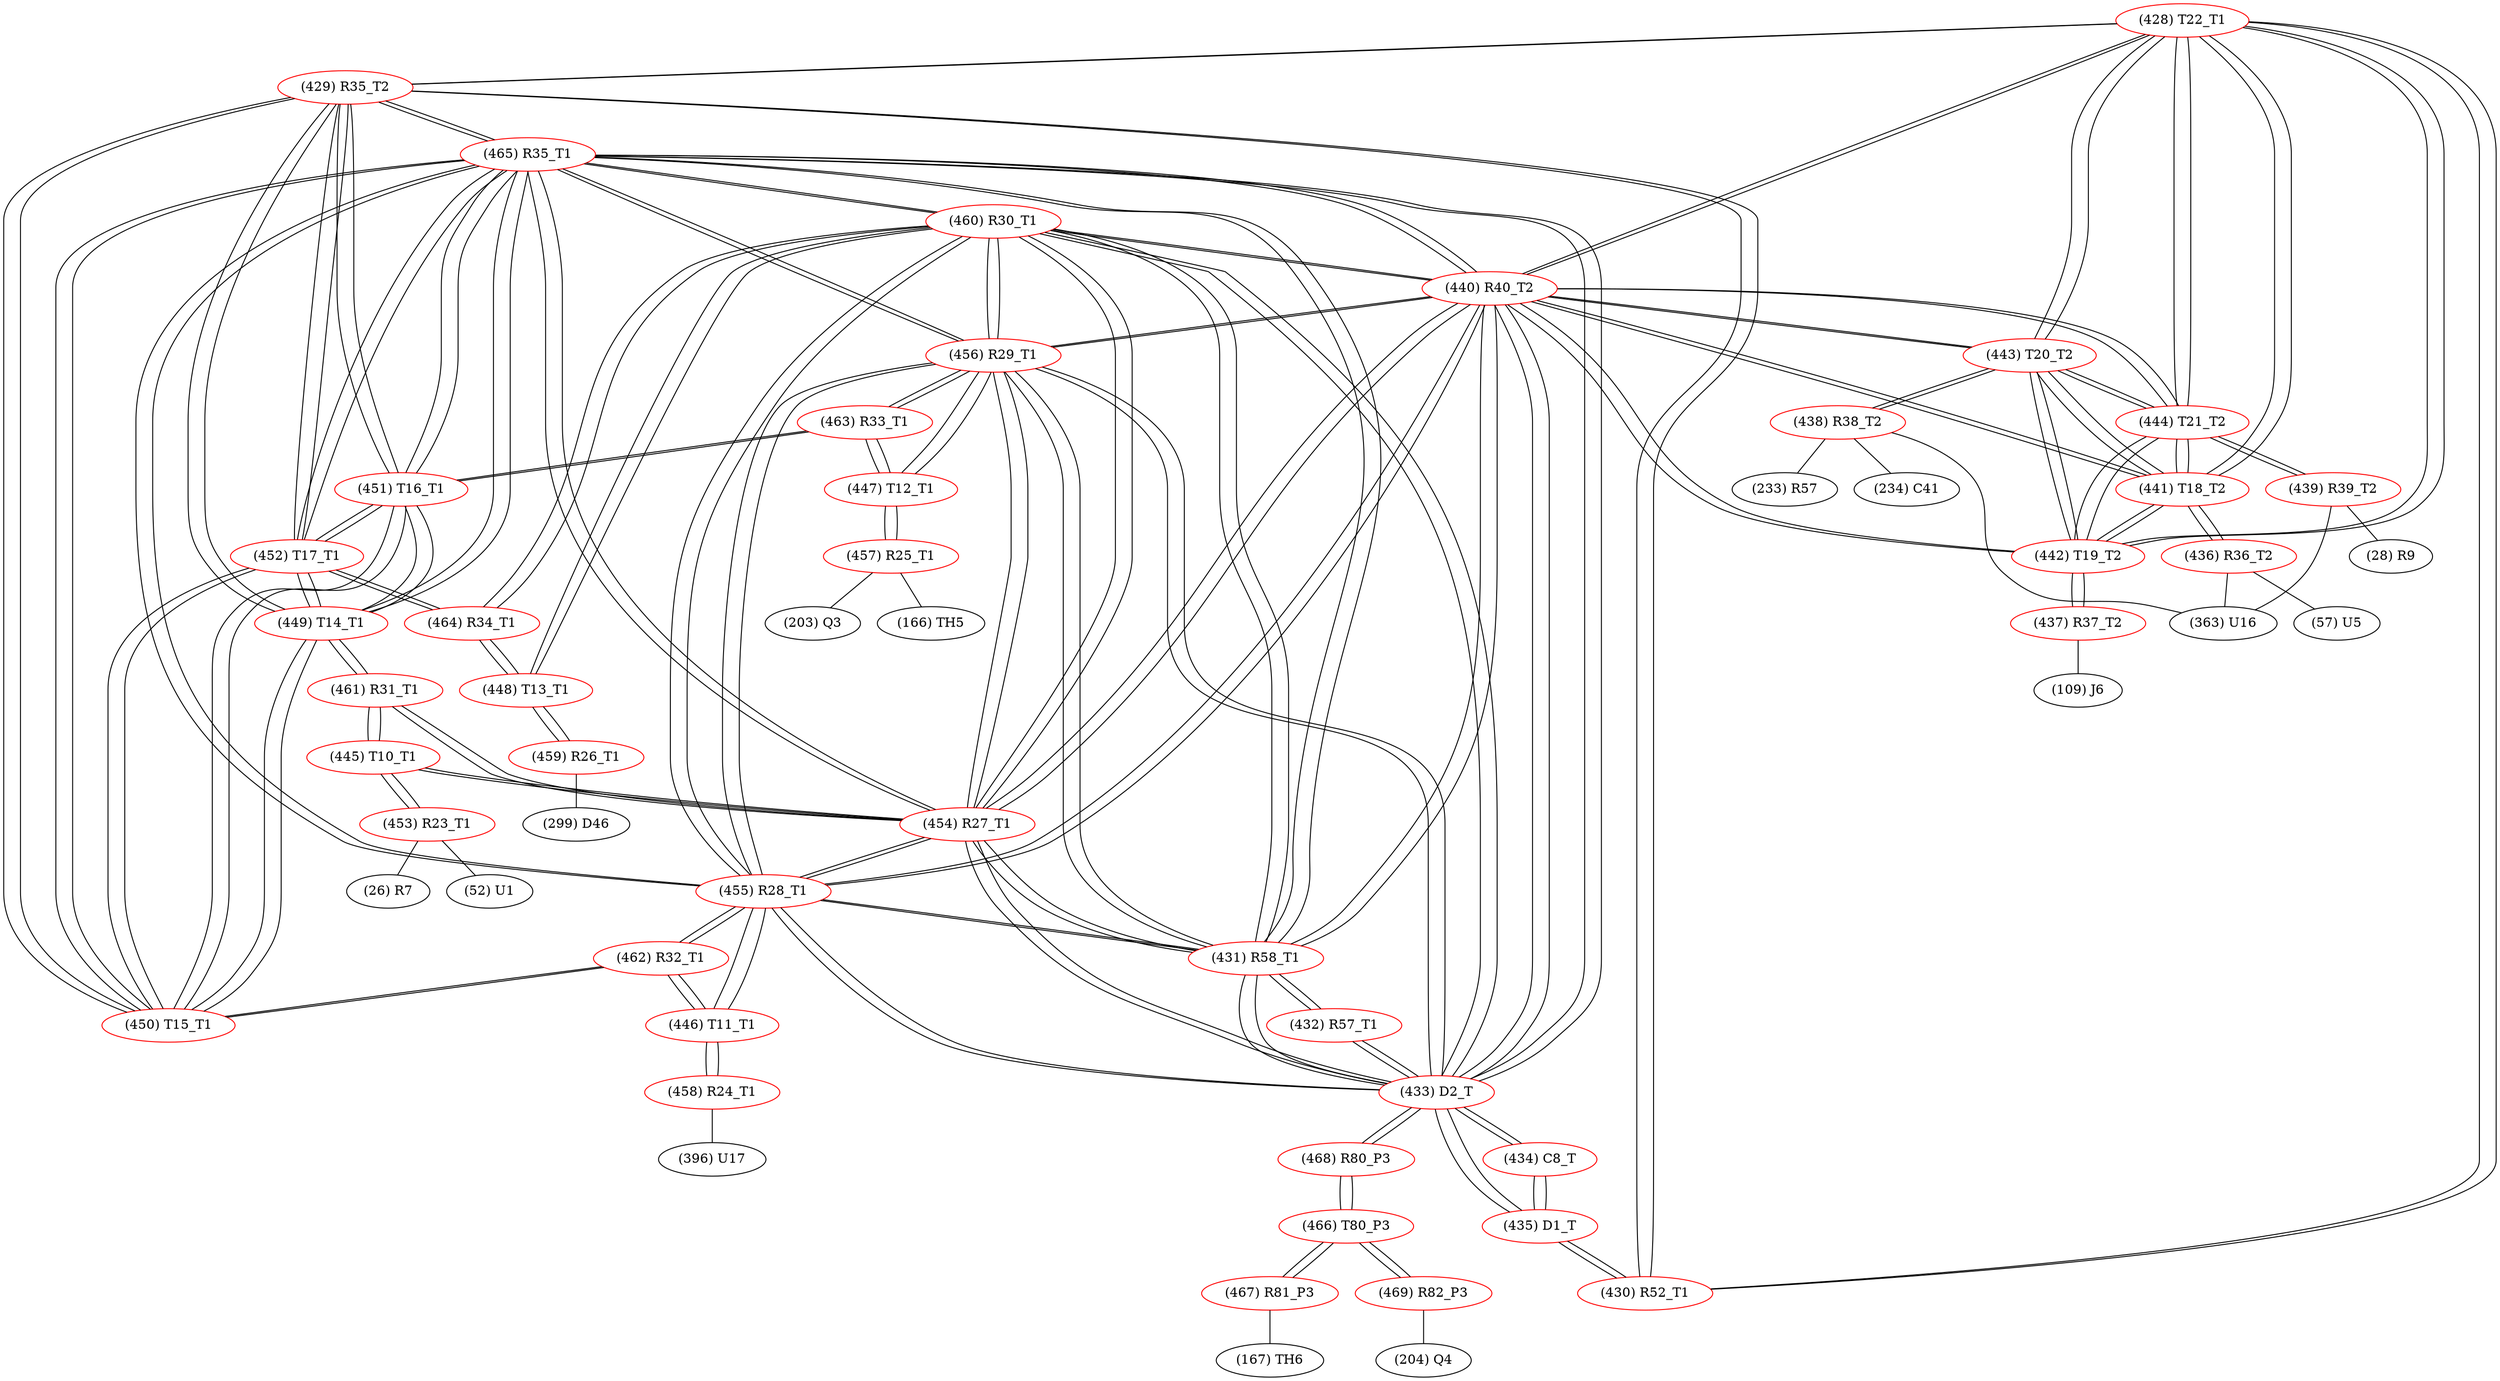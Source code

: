 graph {
	428 [label="(428) T22_T1" color=red]
	429 [label="(429) R35_T2"]
	430 [label="(430) R52_T1"]
	443 [label="(443) T20_T2"]
	444 [label="(444) T21_T2"]
	442 [label="(442) T19_T2"]
	440 [label="(440) R40_T2"]
	441 [label="(441) T18_T2"]
	429 [label="(429) R35_T2" color=red]
	430 [label="(430) R52_T1"]
	428 [label="(428) T22_T1"]
	449 [label="(449) T14_T1"]
	450 [label="(450) T15_T1"]
	452 [label="(452) T17_T1"]
	451 [label="(451) T16_T1"]
	465 [label="(465) R35_T1"]
	430 [label="(430) R52_T1" color=red]
	435 [label="(435) D1_T"]
	429 [label="(429) R35_T2"]
	428 [label="(428) T22_T1"]
	431 [label="(431) R58_T1" color=red]
	433 [label="(433) D2_T"]
	440 [label="(440) R40_T2"]
	454 [label="(454) R27_T1"]
	455 [label="(455) R28_T1"]
	456 [label="(456) R29_T1"]
	460 [label="(460) R30_T1"]
	465 [label="(465) R35_T1"]
	432 [label="(432) R57_T1"]
	432 [label="(432) R57_T1" color=red]
	433 [label="(433) D2_T"]
	431 [label="(431) R58_T1"]
	433 [label="(433) D2_T" color=red]
	431 [label="(431) R58_T1"]
	440 [label="(440) R40_T2"]
	454 [label="(454) R27_T1"]
	455 [label="(455) R28_T1"]
	456 [label="(456) R29_T1"]
	460 [label="(460) R30_T1"]
	465 [label="(465) R35_T1"]
	435 [label="(435) D1_T"]
	434 [label="(434) C8_T"]
	432 [label="(432) R57_T1"]
	468 [label="(468) R80_P3"]
	434 [label="(434) C8_T" color=red]
	435 [label="(435) D1_T"]
	433 [label="(433) D2_T"]
	435 [label="(435) D1_T" color=red]
	433 [label="(433) D2_T"]
	434 [label="(434) C8_T"]
	430 [label="(430) R52_T1"]
	436 [label="(436) R36_T2" color=red]
	57 [label="(57) U5"]
	363 [label="(363) U16"]
	441 [label="(441) T18_T2"]
	437 [label="(437) R37_T2" color=red]
	109 [label="(109) J6"]
	442 [label="(442) T19_T2"]
	438 [label="(438) R38_T2" color=red]
	363 [label="(363) U16"]
	233 [label="(233) R57"]
	234 [label="(234) C41"]
	443 [label="(443) T20_T2"]
	439 [label="(439) R39_T2" color=red]
	363 [label="(363) U16"]
	28 [label="(28) R9"]
	444 [label="(444) T21_T2"]
	440 [label="(440) R40_T2" color=red]
	433 [label="(433) D2_T"]
	431 [label="(431) R58_T1"]
	454 [label="(454) R27_T1"]
	455 [label="(455) R28_T1"]
	456 [label="(456) R29_T1"]
	460 [label="(460) R30_T1"]
	465 [label="(465) R35_T1"]
	443 [label="(443) T20_T2"]
	444 [label="(444) T21_T2"]
	442 [label="(442) T19_T2"]
	428 [label="(428) T22_T1"]
	441 [label="(441) T18_T2"]
	441 [label="(441) T18_T2" color=red]
	443 [label="(443) T20_T2"]
	444 [label="(444) T21_T2"]
	442 [label="(442) T19_T2"]
	440 [label="(440) R40_T2"]
	428 [label="(428) T22_T1"]
	436 [label="(436) R36_T2"]
	442 [label="(442) T19_T2" color=red]
	443 [label="(443) T20_T2"]
	444 [label="(444) T21_T2"]
	440 [label="(440) R40_T2"]
	428 [label="(428) T22_T1"]
	441 [label="(441) T18_T2"]
	437 [label="(437) R37_T2"]
	443 [label="(443) T20_T2" color=red]
	444 [label="(444) T21_T2"]
	442 [label="(442) T19_T2"]
	440 [label="(440) R40_T2"]
	428 [label="(428) T22_T1"]
	441 [label="(441) T18_T2"]
	438 [label="(438) R38_T2"]
	444 [label="(444) T21_T2" color=red]
	443 [label="(443) T20_T2"]
	442 [label="(442) T19_T2"]
	440 [label="(440) R40_T2"]
	428 [label="(428) T22_T1"]
	441 [label="(441) T18_T2"]
	439 [label="(439) R39_T2"]
	445 [label="(445) T10_T1" color=red]
	453 [label="(453) R23_T1"]
	461 [label="(461) R31_T1"]
	454 [label="(454) R27_T1"]
	446 [label="(446) T11_T1" color=red]
	458 [label="(458) R24_T1"]
	462 [label="(462) R32_T1"]
	455 [label="(455) R28_T1"]
	447 [label="(447) T12_T1" color=red]
	463 [label="(463) R33_T1"]
	456 [label="(456) R29_T1"]
	457 [label="(457) R25_T1"]
	448 [label="(448) T13_T1" color=red]
	464 [label="(464) R34_T1"]
	460 [label="(460) R30_T1"]
	459 [label="(459) R26_T1"]
	449 [label="(449) T14_T1" color=red]
	450 [label="(450) T15_T1"]
	452 [label="(452) T17_T1"]
	451 [label="(451) T16_T1"]
	465 [label="(465) R35_T1"]
	429 [label="(429) R35_T2"]
	461 [label="(461) R31_T1"]
	450 [label="(450) T15_T1" color=red]
	449 [label="(449) T14_T1"]
	452 [label="(452) T17_T1"]
	451 [label="(451) T16_T1"]
	465 [label="(465) R35_T1"]
	429 [label="(429) R35_T2"]
	462 [label="(462) R32_T1"]
	451 [label="(451) T16_T1" color=red]
	449 [label="(449) T14_T1"]
	450 [label="(450) T15_T1"]
	452 [label="(452) T17_T1"]
	465 [label="(465) R35_T1"]
	429 [label="(429) R35_T2"]
	463 [label="(463) R33_T1"]
	452 [label="(452) T17_T1" color=red]
	449 [label="(449) T14_T1"]
	450 [label="(450) T15_T1"]
	451 [label="(451) T16_T1"]
	465 [label="(465) R35_T1"]
	429 [label="(429) R35_T2"]
	464 [label="(464) R34_T1"]
	453 [label="(453) R23_T1" color=red]
	52 [label="(52) U1"]
	26 [label="(26) R7"]
	445 [label="(445) T10_T1"]
	454 [label="(454) R27_T1" color=red]
	433 [label="(433) D2_T"]
	431 [label="(431) R58_T1"]
	440 [label="(440) R40_T2"]
	455 [label="(455) R28_T1"]
	456 [label="(456) R29_T1"]
	460 [label="(460) R30_T1"]
	465 [label="(465) R35_T1"]
	461 [label="(461) R31_T1"]
	445 [label="(445) T10_T1"]
	455 [label="(455) R28_T1" color=red]
	433 [label="(433) D2_T"]
	431 [label="(431) R58_T1"]
	440 [label="(440) R40_T2"]
	454 [label="(454) R27_T1"]
	456 [label="(456) R29_T1"]
	460 [label="(460) R30_T1"]
	465 [label="(465) R35_T1"]
	462 [label="(462) R32_T1"]
	446 [label="(446) T11_T1"]
	456 [label="(456) R29_T1" color=red]
	433 [label="(433) D2_T"]
	431 [label="(431) R58_T1"]
	440 [label="(440) R40_T2"]
	454 [label="(454) R27_T1"]
	455 [label="(455) R28_T1"]
	460 [label="(460) R30_T1"]
	465 [label="(465) R35_T1"]
	463 [label="(463) R33_T1"]
	447 [label="(447) T12_T1"]
	457 [label="(457) R25_T1" color=red]
	166 [label="(166) TH5"]
	203 [label="(203) Q3"]
	447 [label="(447) T12_T1"]
	458 [label="(458) R24_T1" color=red]
	396 [label="(396) U17"]
	446 [label="(446) T11_T1"]
	459 [label="(459) R26_T1" color=red]
	299 [label="(299) D46"]
	448 [label="(448) T13_T1"]
	460 [label="(460) R30_T1" color=red]
	433 [label="(433) D2_T"]
	431 [label="(431) R58_T1"]
	440 [label="(440) R40_T2"]
	454 [label="(454) R27_T1"]
	455 [label="(455) R28_T1"]
	456 [label="(456) R29_T1"]
	465 [label="(465) R35_T1"]
	448 [label="(448) T13_T1"]
	464 [label="(464) R34_T1"]
	461 [label="(461) R31_T1" color=red]
	454 [label="(454) R27_T1"]
	445 [label="(445) T10_T1"]
	449 [label="(449) T14_T1"]
	462 [label="(462) R32_T1" color=red]
	450 [label="(450) T15_T1"]
	446 [label="(446) T11_T1"]
	455 [label="(455) R28_T1"]
	463 [label="(463) R33_T1" color=red]
	451 [label="(451) T16_T1"]
	456 [label="(456) R29_T1"]
	447 [label="(447) T12_T1"]
	464 [label="(464) R34_T1" color=red]
	452 [label="(452) T17_T1"]
	448 [label="(448) T13_T1"]
	460 [label="(460) R30_T1"]
	465 [label="(465) R35_T1" color=red]
	433 [label="(433) D2_T"]
	431 [label="(431) R58_T1"]
	440 [label="(440) R40_T2"]
	454 [label="(454) R27_T1"]
	455 [label="(455) R28_T1"]
	456 [label="(456) R29_T1"]
	460 [label="(460) R30_T1"]
	449 [label="(449) T14_T1"]
	450 [label="(450) T15_T1"]
	452 [label="(452) T17_T1"]
	451 [label="(451) T16_T1"]
	429 [label="(429) R35_T2"]
	466 [label="(466) T80_P3" color=red]
	467 [label="(467) R81_P3"]
	469 [label="(469) R82_P3"]
	468 [label="(468) R80_P3"]
	467 [label="(467) R81_P3" color=red]
	167 [label="(167) TH6"]
	466 [label="(466) T80_P3"]
	468 [label="(468) R80_P3" color=red]
	433 [label="(433) D2_T"]
	466 [label="(466) T80_P3"]
	469 [label="(469) R82_P3" color=red]
	204 [label="(204) Q4"]
	466 [label="(466) T80_P3"]
	428 -- 429
	428 -- 430
	428 -- 443
	428 -- 444
	428 -- 442
	428 -- 440
	428 -- 441
	429 -- 430
	429 -- 428
	429 -- 449
	429 -- 450
	429 -- 452
	429 -- 451
	429 -- 465
	430 -- 435
	430 -- 429
	430 -- 428
	431 -- 433
	431 -- 440
	431 -- 454
	431 -- 455
	431 -- 456
	431 -- 460
	431 -- 465
	431 -- 432
	432 -- 433
	432 -- 431
	433 -- 431
	433 -- 440
	433 -- 454
	433 -- 455
	433 -- 456
	433 -- 460
	433 -- 465
	433 -- 435
	433 -- 434
	433 -- 432
	433 -- 468
	434 -- 435
	434 -- 433
	435 -- 433
	435 -- 434
	435 -- 430
	436 -- 57
	436 -- 363
	436 -- 441
	437 -- 109
	437 -- 442
	438 -- 363
	438 -- 233
	438 -- 234
	438 -- 443
	439 -- 363
	439 -- 28
	439 -- 444
	440 -- 433
	440 -- 431
	440 -- 454
	440 -- 455
	440 -- 456
	440 -- 460
	440 -- 465
	440 -- 443
	440 -- 444
	440 -- 442
	440 -- 428
	440 -- 441
	441 -- 443
	441 -- 444
	441 -- 442
	441 -- 440
	441 -- 428
	441 -- 436
	442 -- 443
	442 -- 444
	442 -- 440
	442 -- 428
	442 -- 441
	442 -- 437
	443 -- 444
	443 -- 442
	443 -- 440
	443 -- 428
	443 -- 441
	443 -- 438
	444 -- 443
	444 -- 442
	444 -- 440
	444 -- 428
	444 -- 441
	444 -- 439
	445 -- 453
	445 -- 461
	445 -- 454
	446 -- 458
	446 -- 462
	446 -- 455
	447 -- 463
	447 -- 456
	447 -- 457
	448 -- 464
	448 -- 460
	448 -- 459
	449 -- 450
	449 -- 452
	449 -- 451
	449 -- 465
	449 -- 429
	449 -- 461
	450 -- 449
	450 -- 452
	450 -- 451
	450 -- 465
	450 -- 429
	450 -- 462
	451 -- 449
	451 -- 450
	451 -- 452
	451 -- 465
	451 -- 429
	451 -- 463
	452 -- 449
	452 -- 450
	452 -- 451
	452 -- 465
	452 -- 429
	452 -- 464
	453 -- 52
	453 -- 26
	453 -- 445
	454 -- 433
	454 -- 431
	454 -- 440
	454 -- 455
	454 -- 456
	454 -- 460
	454 -- 465
	454 -- 461
	454 -- 445
	455 -- 433
	455 -- 431
	455 -- 440
	455 -- 454
	455 -- 456
	455 -- 460
	455 -- 465
	455 -- 462
	455 -- 446
	456 -- 433
	456 -- 431
	456 -- 440
	456 -- 454
	456 -- 455
	456 -- 460
	456 -- 465
	456 -- 463
	456 -- 447
	457 -- 166
	457 -- 203
	457 -- 447
	458 -- 396
	458 -- 446
	459 -- 299
	459 -- 448
	460 -- 433
	460 -- 431
	460 -- 440
	460 -- 454
	460 -- 455
	460 -- 456
	460 -- 465
	460 -- 448
	460 -- 464
	461 -- 454
	461 -- 445
	461 -- 449
	462 -- 450
	462 -- 446
	462 -- 455
	463 -- 451
	463 -- 456
	463 -- 447
	464 -- 452
	464 -- 448
	464 -- 460
	465 -- 433
	465 -- 431
	465 -- 440
	465 -- 454
	465 -- 455
	465 -- 456
	465 -- 460
	465 -- 449
	465 -- 450
	465 -- 452
	465 -- 451
	465 -- 429
	466 -- 467
	466 -- 469
	466 -- 468
	467 -- 167
	467 -- 466
	468 -- 433
	468 -- 466
	469 -- 204
	469 -- 466
}